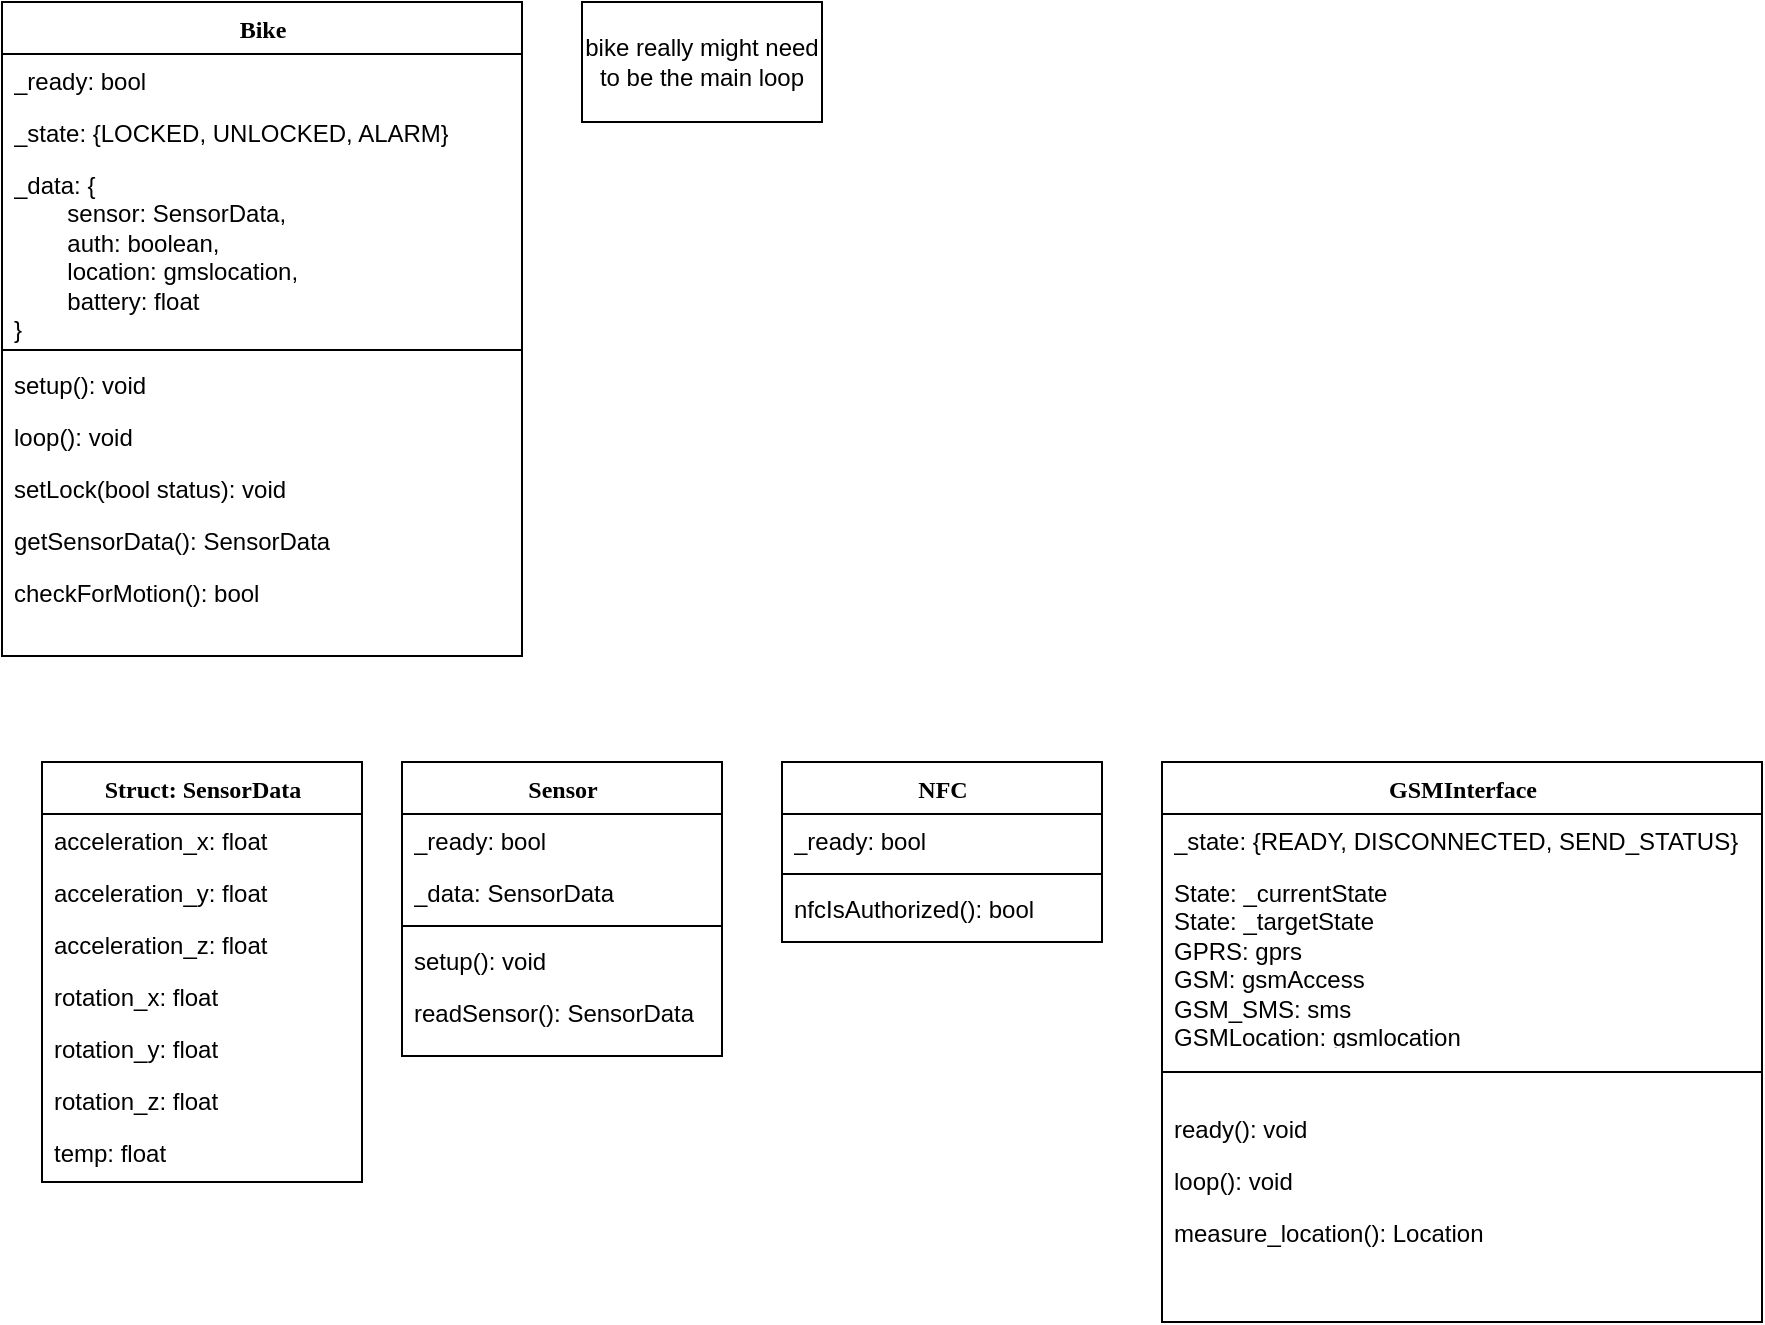 <mxfile version="15.7.4" type="device"><diagram name="Page-1" id="9f46799a-70d6-7492-0946-bef42562c5a5"><mxGraphModel dx="1422" dy="736" grid="1" gridSize="10" guides="1" tooltips="1" connect="1" arrows="1" fold="1" page="1" pageScale="1" pageWidth="1100" pageHeight="850" background="none" math="0" shadow="0"><root><mxCell id="0"/><mxCell id="1" parent="0"/><mxCell id="78961159f06e98e8-17" value="Sensor" style="swimlane;html=1;fontStyle=1;align=center;verticalAlign=top;childLayout=stackLayout;horizontal=1;startSize=26;horizontalStack=0;resizeParent=1;resizeLast=0;collapsible=1;marginBottom=0;swimlaneFillColor=#ffffff;rounded=0;shadow=0;comic=0;labelBackgroundColor=none;strokeWidth=1;fillColor=none;fontFamily=Verdana;fontSize=12" parent="1" vertex="1"><mxGeometry x="270" y="390" width="160" height="147" as="geometry"/></mxCell><mxCell id="78961159f06e98e8-21" value="_ready: bool" style="text;html=1;strokeColor=none;fillColor=none;align=left;verticalAlign=top;spacingLeft=4;spacingRight=4;whiteSpace=wrap;overflow=hidden;rotatable=0;points=[[0,0.5],[1,0.5]];portConstraint=eastwest;" parent="78961159f06e98e8-17" vertex="1"><mxGeometry y="26" width="160" height="26" as="geometry"/></mxCell><mxCell id="78961159f06e98e8-24" value="_data: SensorData" style="text;html=1;strokeColor=none;fillColor=none;align=left;verticalAlign=top;spacingLeft=4;spacingRight=4;whiteSpace=wrap;overflow=hidden;rotatable=0;points=[[0,0.5],[1,0.5]];portConstraint=eastwest;" parent="78961159f06e98e8-17" vertex="1"><mxGeometry y="52" width="160" height="26" as="geometry"/></mxCell><mxCell id="78961159f06e98e8-19" value="" style="line;html=1;strokeWidth=1;fillColor=none;align=left;verticalAlign=middle;spacingTop=-1;spacingLeft=3;spacingRight=3;rotatable=0;labelPosition=right;points=[];portConstraint=eastwest;" parent="78961159f06e98e8-17" vertex="1"><mxGeometry y="78" width="160" height="8" as="geometry"/></mxCell><mxCell id="78961159f06e98e8-20" value="setup(): void" style="text;html=1;strokeColor=none;fillColor=none;align=left;verticalAlign=top;spacingLeft=4;spacingRight=4;whiteSpace=wrap;overflow=hidden;rotatable=0;points=[[0,0.5],[1,0.5]];portConstraint=eastwest;" parent="78961159f06e98e8-17" vertex="1"><mxGeometry y="86" width="160" height="26" as="geometry"/></mxCell><mxCell id="78961159f06e98e8-27" value="readSensor(): SensorData" style="text;html=1;strokeColor=none;fillColor=none;align=left;verticalAlign=top;spacingLeft=4;spacingRight=4;whiteSpace=wrap;overflow=hidden;rotatable=0;points=[[0,0.5],[1,0.5]];portConstraint=eastwest;" parent="78961159f06e98e8-17" vertex="1"><mxGeometry y="112" width="160" height="26" as="geometry"/></mxCell><mxCell id="78961159f06e98e8-30" value="GSMInterface" style="swimlane;html=1;fontStyle=1;align=center;verticalAlign=top;childLayout=stackLayout;horizontal=1;startSize=26;horizontalStack=0;resizeParent=1;resizeLast=0;collapsible=1;marginBottom=0;swimlaneFillColor=#ffffff;rounded=0;shadow=0;comic=0;labelBackgroundColor=none;strokeWidth=1;fillColor=none;fontFamily=Verdana;fontSize=12" parent="1" vertex="1"><mxGeometry x="650" y="390" width="300" height="280" as="geometry"/></mxCell><mxCell id="78961159f06e98e8-31" value="_state: {READY, DISCONNECTED, SEND_STATUS}" style="text;html=1;strokeColor=none;fillColor=none;align=left;verticalAlign=top;spacingLeft=4;spacingRight=4;whiteSpace=wrap;overflow=hidden;rotatable=0;points=[[0,0.5],[1,0.5]];portConstraint=eastwest;" parent="78961159f06e98e8-30" vertex="1"><mxGeometry y="26" width="300" height="26" as="geometry"/></mxCell><mxCell id="78961159f06e98e8-37" value="&lt;div&gt;State: _currentState&lt;/div&gt;&lt;div&gt;State: _targetState&lt;/div&gt;&lt;div&gt;GPRS: gprs&lt;/div&gt;&lt;div&gt;GSM: gsmAccess&lt;/div&gt;&lt;div&gt;GSM_SMS: sms&lt;/div&gt;&lt;div&gt;GSMLocation: gsmlocation&lt;/div&gt;" style="text;html=1;strokeColor=none;fillColor=none;align=left;verticalAlign=top;spacingLeft=4;spacingRight=4;whiteSpace=wrap;overflow=hidden;rotatable=0;points=[[0,0.5],[1,0.5]];portConstraint=eastwest;" parent="78961159f06e98e8-30" vertex="1"><mxGeometry y="52" width="300" height="88" as="geometry"/></mxCell><mxCell id="78961159f06e98e8-38" value="" style="line;html=1;strokeWidth=1;fillColor=none;align=left;verticalAlign=middle;spacingTop=-1;spacingLeft=3;spacingRight=3;rotatable=0;labelPosition=right;points=[];portConstraint=eastwest;" parent="78961159f06e98e8-30" vertex="1"><mxGeometry y="140" width="300" height="30" as="geometry"/></mxCell><mxCell id="78961159f06e98e8-39" value="ready(): void" style="text;html=1;strokeColor=none;fillColor=none;align=left;verticalAlign=top;spacingLeft=4;spacingRight=4;whiteSpace=wrap;overflow=hidden;rotatable=0;points=[[0,0.5],[1,0.5]];portConstraint=eastwest;" parent="78961159f06e98e8-30" vertex="1"><mxGeometry y="170" width="300" height="26" as="geometry"/></mxCell><mxCell id="78961159f06e98e8-40" value="loop(): void" style="text;html=1;strokeColor=none;fillColor=none;align=left;verticalAlign=top;spacingLeft=4;spacingRight=4;whiteSpace=wrap;overflow=hidden;rotatable=0;points=[[0,0.5],[1,0.5]];portConstraint=eastwest;" parent="78961159f06e98e8-30" vertex="1"><mxGeometry y="196" width="300" height="26" as="geometry"/></mxCell><mxCell id="78961159f06e98e8-42" value="measure_location(): Location" style="text;html=1;strokeColor=none;fillColor=none;align=left;verticalAlign=top;spacingLeft=4;spacingRight=4;whiteSpace=wrap;overflow=hidden;rotatable=0;points=[[0,0.5],[1,0.5]];portConstraint=eastwest;" parent="78961159f06e98e8-30" vertex="1"><mxGeometry y="222" width="300" height="26" as="geometry"/></mxCell><mxCell id="78961159f06e98e8-43" value="NFC" style="swimlane;html=1;fontStyle=1;align=center;verticalAlign=top;childLayout=stackLayout;horizontal=1;startSize=26;horizontalStack=0;resizeParent=1;resizeLast=0;collapsible=1;marginBottom=0;swimlaneFillColor=#ffffff;rounded=0;shadow=0;comic=0;labelBackgroundColor=none;strokeWidth=1;fillColor=none;fontFamily=Verdana;fontSize=12" parent="1" vertex="1"><mxGeometry x="460" y="390" width="160" height="90" as="geometry"/></mxCell><mxCell id="78961159f06e98e8-44" value="_ready: bool" style="text;html=1;strokeColor=none;fillColor=none;align=left;verticalAlign=top;spacingLeft=4;spacingRight=4;whiteSpace=wrap;overflow=hidden;rotatable=0;points=[[0,0.5],[1,0.5]];portConstraint=eastwest;" parent="78961159f06e98e8-43" vertex="1"><mxGeometry y="26" width="160" height="26" as="geometry"/></mxCell><mxCell id="78961159f06e98e8-51" value="" style="line;html=1;strokeWidth=1;fillColor=none;align=left;verticalAlign=middle;spacingTop=-1;spacingLeft=3;spacingRight=3;rotatable=0;labelPosition=right;points=[];portConstraint=eastwest;" parent="78961159f06e98e8-43" vertex="1"><mxGeometry y="52" width="160" height="8" as="geometry"/></mxCell><mxCell id="78961159f06e98e8-53" value="nfcIsAuthorized(): bool" style="text;html=1;strokeColor=none;fillColor=none;align=left;verticalAlign=top;spacingLeft=4;spacingRight=4;whiteSpace=wrap;overflow=hidden;rotatable=0;points=[[0,0.5],[1,0.5]];portConstraint=eastwest;" parent="78961159f06e98e8-43" vertex="1"><mxGeometry y="60" width="160" height="26" as="geometry"/></mxCell><mxCell id="FkEaDy7yVTMhman46rwV-1" value="Bike" style="swimlane;html=1;fontStyle=1;align=center;verticalAlign=top;childLayout=stackLayout;horizontal=1;startSize=26;horizontalStack=0;resizeParent=1;resizeLast=0;collapsible=1;marginBottom=0;swimlaneFillColor=#ffffff;rounded=0;shadow=0;comic=0;labelBackgroundColor=none;strokeWidth=1;fillColor=none;fontFamily=Verdana;fontSize=12" parent="1" vertex="1"><mxGeometry x="70" y="10" width="260" height="327" as="geometry"/></mxCell><mxCell id="FkEaDy7yVTMhman46rwV-2" value="_ready: bool" style="text;html=1;strokeColor=none;fillColor=none;align=left;verticalAlign=top;spacingLeft=4;spacingRight=4;whiteSpace=wrap;overflow=hidden;rotatable=0;points=[[0,0.5],[1,0.5]];portConstraint=eastwest;" parent="FkEaDy7yVTMhman46rwV-1" vertex="1"><mxGeometry y="26" width="260" height="26" as="geometry"/></mxCell><mxCell id="FkEaDy7yVTMhman46rwV-3" value="_state: {LOCKED, UNLOCKED, ALARM}" style="text;html=1;strokeColor=none;fillColor=none;align=left;verticalAlign=top;spacingLeft=4;spacingRight=4;whiteSpace=wrap;overflow=hidden;rotatable=0;points=[[0,0.5],[1,0.5]];portConstraint=eastwest;" parent="FkEaDy7yVTMhman46rwV-1" vertex="1"><mxGeometry y="52" width="260" height="26" as="geometry"/></mxCell><mxCell id="FkEaDy7yVTMhman46rwV-4" value="_data: {&lt;br&gt;&lt;span style=&quot;white-space: pre&quot;&gt;&#9;&lt;/span&gt;sensor: SensorData,&lt;br&gt;&lt;span style=&quot;white-space: pre&quot;&gt;&#9;&lt;/span&gt;auth: boolean,&lt;br&gt;&lt;span style=&quot;white-space: pre&quot;&gt;&#9;&lt;/span&gt;location: gmslocation,&lt;br&gt;&lt;span style=&quot;white-space: pre&quot;&gt;&#9;&lt;/span&gt;battery: float&lt;br&gt;}" style="text;html=1;strokeColor=none;fillColor=none;align=left;verticalAlign=top;spacingLeft=4;spacingRight=4;whiteSpace=wrap;overflow=hidden;rotatable=0;points=[[0,0.5],[1,0.5]];portConstraint=eastwest;" parent="FkEaDy7yVTMhman46rwV-1" vertex="1"><mxGeometry y="78" width="260" height="92" as="geometry"/></mxCell><mxCell id="FkEaDy7yVTMhman46rwV-8" value="" style="line;html=1;strokeWidth=1;fillColor=none;align=left;verticalAlign=middle;spacingTop=-1;spacingLeft=3;spacingRight=3;rotatable=0;labelPosition=right;points=[];portConstraint=eastwest;" parent="FkEaDy7yVTMhman46rwV-1" vertex="1"><mxGeometry y="170" width="260" height="8" as="geometry"/></mxCell><mxCell id="FkEaDy7yVTMhman46rwV-9" value="setup(): void" style="text;html=1;strokeColor=none;fillColor=none;align=left;verticalAlign=top;spacingLeft=4;spacingRight=4;whiteSpace=wrap;overflow=hidden;rotatable=0;points=[[0,0.5],[1,0.5]];portConstraint=eastwest;" parent="FkEaDy7yVTMhman46rwV-1" vertex="1"><mxGeometry y="178" width="260" height="26" as="geometry"/></mxCell><mxCell id="FkEaDy7yVTMhman46rwV-10" value="loop(): void" style="text;html=1;strokeColor=none;fillColor=none;align=left;verticalAlign=top;spacingLeft=4;spacingRight=4;whiteSpace=wrap;overflow=hidden;rotatable=0;points=[[0,0.5],[1,0.5]];portConstraint=eastwest;" parent="FkEaDy7yVTMhman46rwV-1" vertex="1"><mxGeometry y="204" width="260" height="26" as="geometry"/></mxCell><mxCell id="FkEaDy7yVTMhman46rwV-11" value="setLock(bool status): void&lt;br&gt;" style="text;html=1;strokeColor=none;fillColor=none;align=left;verticalAlign=top;spacingLeft=4;spacingRight=4;whiteSpace=wrap;overflow=hidden;rotatable=0;points=[[0,0.5],[1,0.5]];portConstraint=eastwest;" parent="FkEaDy7yVTMhman46rwV-1" vertex="1"><mxGeometry y="230" width="260" height="26" as="geometry"/></mxCell><mxCell id="FkEaDy7yVTMhman46rwV-26" value="getSensorData(): SensorData" style="text;html=1;strokeColor=none;fillColor=none;align=left;verticalAlign=top;spacingLeft=4;spacingRight=4;whiteSpace=wrap;overflow=hidden;rotatable=0;points=[[0,0.5],[1,0.5]];portConstraint=eastwest;" parent="FkEaDy7yVTMhman46rwV-1" vertex="1"><mxGeometry y="256" width="260" height="26" as="geometry"/></mxCell><mxCell id="FkEaDy7yVTMhman46rwV-27" value="checkForMotion(): bool" style="text;html=1;strokeColor=none;fillColor=none;align=left;verticalAlign=top;spacingLeft=4;spacingRight=4;whiteSpace=wrap;overflow=hidden;rotatable=0;points=[[0,0.5],[1,0.5]];portConstraint=eastwest;" parent="FkEaDy7yVTMhman46rwV-1" vertex="1"><mxGeometry y="282" width="260" height="26" as="geometry"/></mxCell><mxCell id="FkEaDy7yVTMhman46rwV-12" value="Struct: SensorData" style="swimlane;html=1;fontStyle=1;align=center;verticalAlign=top;childLayout=stackLayout;horizontal=1;startSize=26;horizontalStack=0;resizeParent=1;resizeLast=0;collapsible=1;marginBottom=0;swimlaneFillColor=#ffffff;rounded=0;shadow=0;comic=0;labelBackgroundColor=none;strokeWidth=1;fillColor=none;fontFamily=Verdana;fontSize=12" parent="1" vertex="1"><mxGeometry x="90" y="390" width="160" height="210" as="geometry"/></mxCell><mxCell id="FkEaDy7yVTMhman46rwV-13" value="acceleration_x: float&lt;br&gt;" style="text;html=1;strokeColor=none;fillColor=none;align=left;verticalAlign=top;spacingLeft=4;spacingRight=4;whiteSpace=wrap;overflow=hidden;rotatable=0;points=[[0,0.5],[1,0.5]];portConstraint=eastwest;" parent="FkEaDy7yVTMhman46rwV-12" vertex="1"><mxGeometry y="26" width="160" height="26" as="geometry"/></mxCell><mxCell id="FkEaDy7yVTMhman46rwV-19" value="acceleration_y: float" style="text;html=1;strokeColor=none;fillColor=none;align=left;verticalAlign=top;spacingLeft=4;spacingRight=4;whiteSpace=wrap;overflow=hidden;rotatable=0;points=[[0,0.5],[1,0.5]];portConstraint=eastwest;" parent="FkEaDy7yVTMhman46rwV-12" vertex="1"><mxGeometry y="52" width="160" height="26" as="geometry"/></mxCell><mxCell id="FkEaDy7yVTMhman46rwV-20" value="acceleration_z: float" style="text;html=1;strokeColor=none;fillColor=none;align=left;verticalAlign=top;spacingLeft=4;spacingRight=4;whiteSpace=wrap;overflow=hidden;rotatable=0;points=[[0,0.5],[1,0.5]];portConstraint=eastwest;" parent="FkEaDy7yVTMhman46rwV-12" vertex="1"><mxGeometry y="78" width="160" height="26" as="geometry"/></mxCell><mxCell id="FkEaDy7yVTMhman46rwV-21" value="rotation_x: float" style="text;html=1;strokeColor=none;fillColor=none;align=left;verticalAlign=top;spacingLeft=4;spacingRight=4;whiteSpace=wrap;overflow=hidden;rotatable=0;points=[[0,0.5],[1,0.5]];portConstraint=eastwest;" parent="FkEaDy7yVTMhman46rwV-12" vertex="1"><mxGeometry y="104" width="160" height="26" as="geometry"/></mxCell><mxCell id="FkEaDy7yVTMhman46rwV-22" value="rotation_y: float" style="text;html=1;strokeColor=none;fillColor=none;align=left;verticalAlign=top;spacingLeft=4;spacingRight=4;whiteSpace=wrap;overflow=hidden;rotatable=0;points=[[0,0.5],[1,0.5]];portConstraint=eastwest;" parent="FkEaDy7yVTMhman46rwV-12" vertex="1"><mxGeometry y="130" width="160" height="26" as="geometry"/></mxCell><mxCell id="FkEaDy7yVTMhman46rwV-23" value="rotation_z: float" style="text;html=1;strokeColor=none;fillColor=none;align=left;verticalAlign=top;spacingLeft=4;spacingRight=4;whiteSpace=wrap;overflow=hidden;rotatable=0;points=[[0,0.5],[1,0.5]];portConstraint=eastwest;" parent="FkEaDy7yVTMhman46rwV-12" vertex="1"><mxGeometry y="156" width="160" height="26" as="geometry"/></mxCell><mxCell id="FkEaDy7yVTMhman46rwV-24" value="temp: float" style="text;html=1;strokeColor=none;fillColor=none;align=left;verticalAlign=top;spacingLeft=4;spacingRight=4;whiteSpace=wrap;overflow=hidden;rotatable=0;points=[[0,0.5],[1,0.5]];portConstraint=eastwest;" parent="FkEaDy7yVTMhman46rwV-12" vertex="1"><mxGeometry y="182" width="160" height="26" as="geometry"/></mxCell><mxCell id="v4eDpiRAQP4CdUCwhllG-1" value="bike really might need to be the main loop" style="rounded=0;whiteSpace=wrap;html=1;" vertex="1" parent="1"><mxGeometry x="360" y="10" width="120" height="60" as="geometry"/></mxCell></root></mxGraphModel></diagram></mxfile>